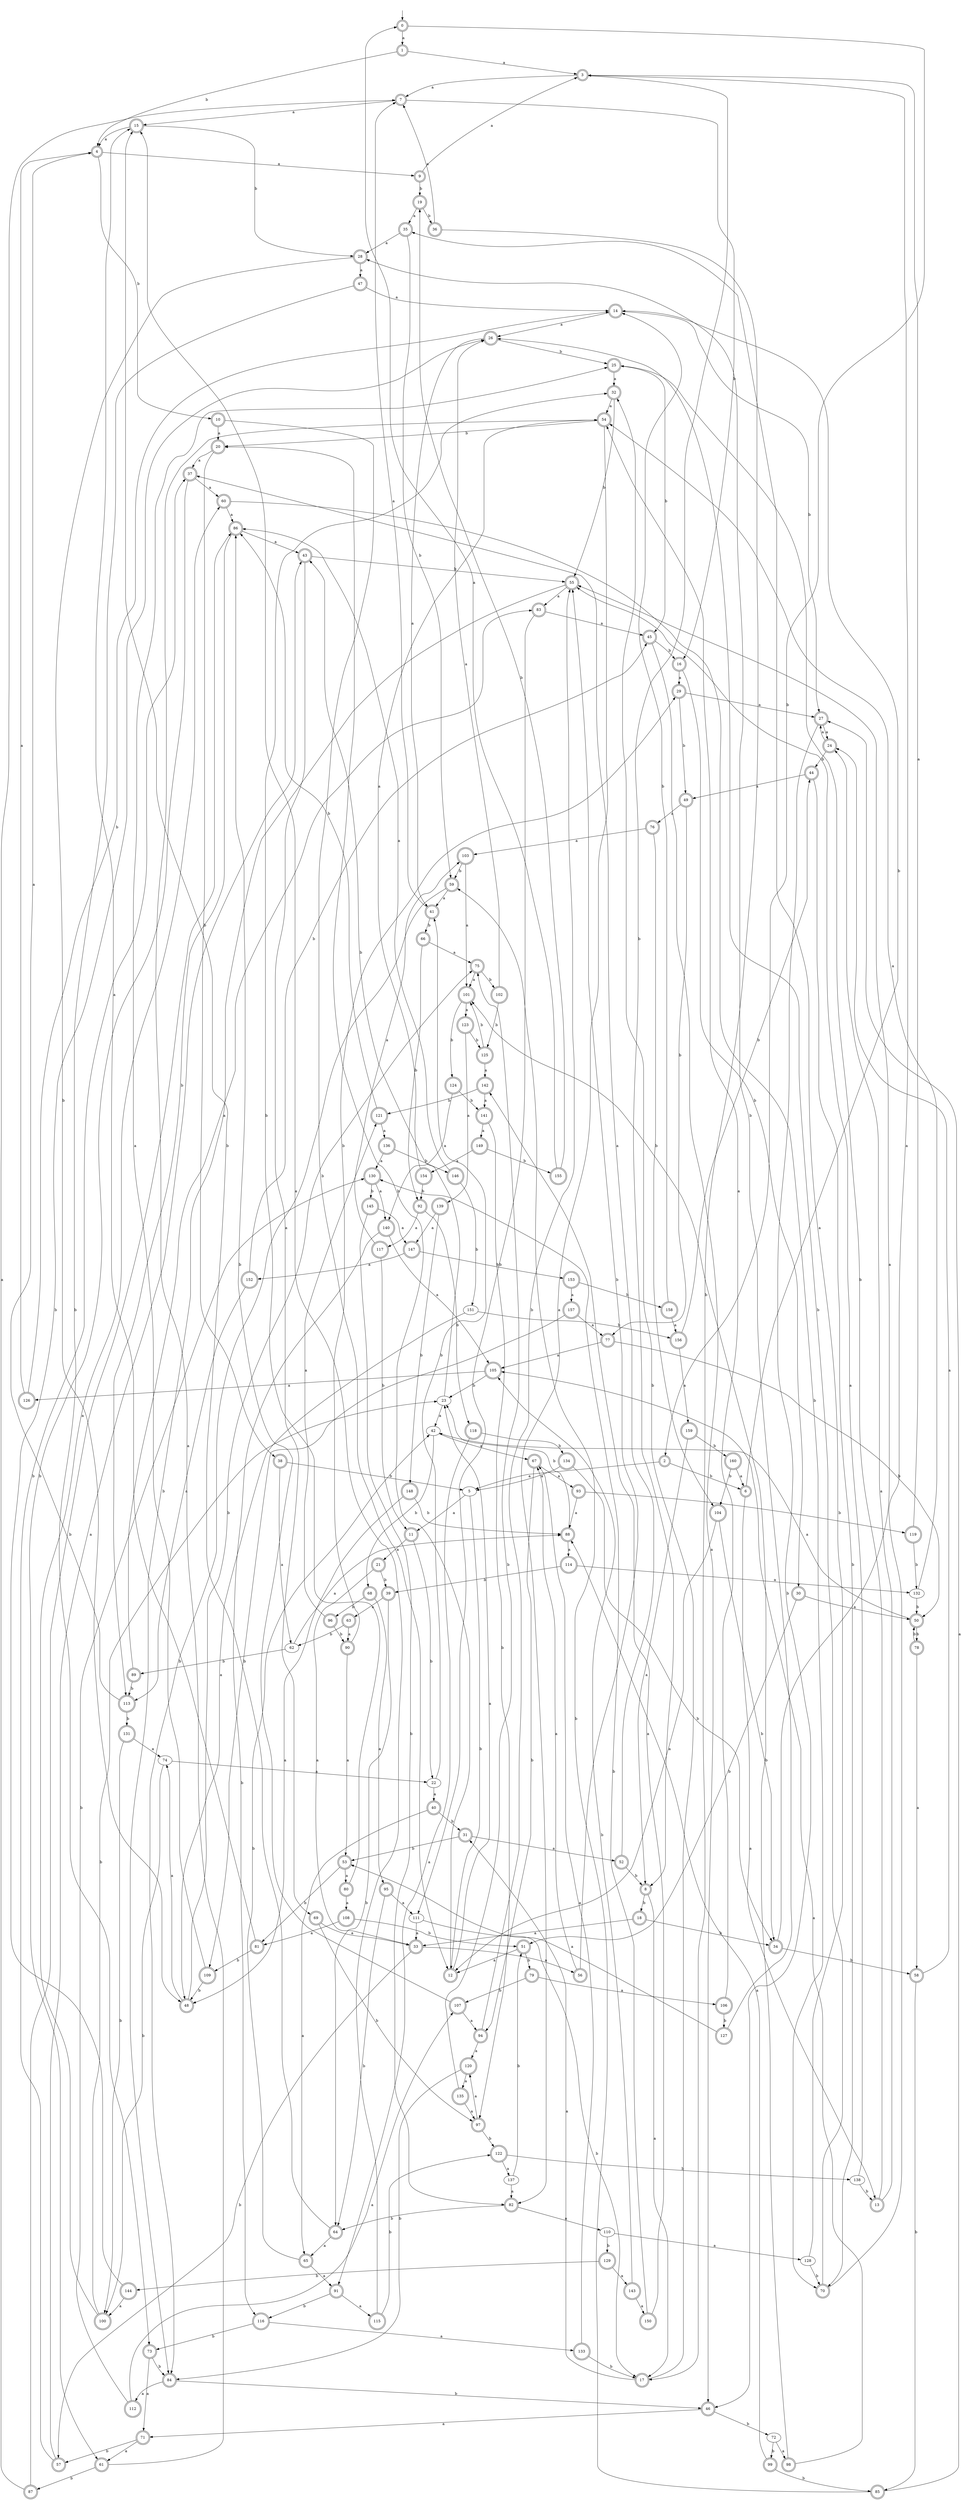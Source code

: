 digraph RandomDFA {
  __start0 [label="", shape=none];
  __start0 -> 0 [label=""];
  0 [shape=circle] [shape=doublecircle]
  0 -> 1 [label="a"]
  0 -> 2 [label="b"]
  1 [shape=doublecircle]
  1 -> 3 [label="a"]
  1 -> 4 [label="b"]
  2 [shape=doublecircle]
  2 -> 5 [label="a"]
  2 -> 6 [label="b"]
  3 [shape=doublecircle]
  3 -> 7 [label="a"]
  3 -> 8 [label="b"]
  4 [shape=doublecircle]
  4 -> 9 [label="a"]
  4 -> 10 [label="b"]
  5
  5 -> 11 [label="a"]
  5 -> 12 [label="b"]
  6 [shape=doublecircle]
  6 -> 13 [label="a"]
  6 -> 14 [label="b"]
  7 [shape=doublecircle]
  7 -> 15 [label="a"]
  7 -> 16 [label="b"]
  8 [shape=doublecircle]
  8 -> 17 [label="a"]
  8 -> 18 [label="b"]
  9 [shape=doublecircle]
  9 -> 3 [label="a"]
  9 -> 19 [label="b"]
  10 [shape=doublecircle]
  10 -> 20 [label="a"]
  10 -> 12 [label="b"]
  11 [shape=doublecircle]
  11 -> 21 [label="a"]
  11 -> 22 [label="b"]
  12 [shape=doublecircle]
  12 -> 23 [label="a"]
  12 -> 20 [label="b"]
  13 [shape=doublecircle]
  13 -> 24 [label="a"]
  13 -> 25 [label="b"]
  14 [shape=doublecircle]
  14 -> 26 [label="a"]
  14 -> 27 [label="b"]
  15 [shape=doublecircle]
  15 -> 4 [label="a"]
  15 -> 28 [label="b"]
  16 [shape=doublecircle]
  16 -> 29 [label="a"]
  16 -> 30 [label="b"]
  17 [shape=doublecircle]
  17 -> 31 [label="a"]
  17 -> 32 [label="b"]
  18 [shape=doublecircle]
  18 -> 33 [label="a"]
  18 -> 34 [label="b"]
  19 [shape=doublecircle]
  19 -> 35 [label="a"]
  19 -> 36 [label="b"]
  20 [shape=doublecircle]
  20 -> 37 [label="a"]
  20 -> 38 [label="b"]
  21 [shape=doublecircle]
  21 -> 33 [label="a"]
  21 -> 39 [label="b"]
  22
  22 -> 40 [label="a"]
  22 -> 41 [label="b"]
  23
  23 -> 42 [label="a"]
  23 -> 43 [label="b"]
  24 [shape=doublecircle]
  24 -> 27 [label="a"]
  24 -> 44 [label="b"]
  25 [shape=doublecircle]
  25 -> 32 [label="a"]
  25 -> 45 [label="b"]
  26 [shape=doublecircle]
  26 -> 41 [label="a"]
  26 -> 25 [label="b"]
  27 [shape=doublecircle]
  27 -> 24 [label="a"]
  27 -> 46 [label="b"]
  28 [shape=doublecircle]
  28 -> 47 [label="a"]
  28 -> 48 [label="b"]
  29 [shape=doublecircle]
  29 -> 27 [label="a"]
  29 -> 49 [label="b"]
  30 [shape=doublecircle]
  30 -> 50 [label="a"]
  30 -> 51 [label="b"]
  31 [shape=doublecircle]
  31 -> 52 [label="a"]
  31 -> 53 [label="b"]
  32 [shape=doublecircle]
  32 -> 54 [label="a"]
  32 -> 55 [label="b"]
  33 [shape=doublecircle]
  33 -> 56 [label="a"]
  33 -> 57 [label="b"]
  34 [shape=doublecircle]
  34 -> 55 [label="a"]
  34 -> 58 [label="b"]
  35 [shape=doublecircle]
  35 -> 28 [label="a"]
  35 -> 59 [label="b"]
  36 [shape=doublecircle]
  36 -> 7 [label="a"]
  36 -> 17 [label="b"]
  37 [shape=doublecircle]
  37 -> 60 [label="a"]
  37 -> 61 [label="b"]
  38 [shape=doublecircle]
  38 -> 62 [label="a"]
  38 -> 5 [label="b"]
  39 [shape=doublecircle]
  39 -> 63 [label="a"]
  39 -> 64 [label="b"]
  40 [shape=doublecircle]
  40 -> 65 [label="a"]
  40 -> 31 [label="b"]
  41 [shape=doublecircle]
  41 -> 7 [label="a"]
  41 -> 66 [label="b"]
  42
  42 -> 67 [label="a"]
  42 -> 68 [label="b"]
  43 [shape=doublecircle]
  43 -> 69 [label="a"]
  43 -> 55 [label="b"]
  44 [shape=doublecircle]
  44 -> 49 [label="a"]
  44 -> 70 [label="b"]
  45 [shape=doublecircle]
  45 -> 46 [label="a"]
  45 -> 16 [label="b"]
  46 [shape=doublecircle]
  46 -> 71 [label="a"]
  46 -> 72 [label="b"]
  47 [shape=doublecircle]
  47 -> 14 [label="a"]
  47 -> 73 [label="b"]
  48 [shape=doublecircle]
  48 -> 74 [label="a"]
  48 -> 75 [label="b"]
  49 [shape=doublecircle]
  49 -> 76 [label="a"]
  49 -> 77 [label="b"]
  50 [shape=doublecircle]
  50 -> 42 [label="a"]
  50 -> 78 [label="b"]
  51 [shape=doublecircle]
  51 -> 12 [label="a"]
  51 -> 79 [label="b"]
  52 [shape=doublecircle]
  52 -> 37 [label="a"]
  52 -> 8 [label="b"]
  53 [shape=doublecircle]
  53 -> 80 [label="a"]
  53 -> 81 [label="b"]
  54 [shape=doublecircle]
  54 -> 82 [label="a"]
  54 -> 20 [label="b"]
  55 [shape=doublecircle]
  55 -> 83 [label="a"]
  55 -> 84 [label="b"]
  56 [shape=doublecircle]
  56 -> 67 [label="a"]
  56 -> 55 [label="b"]
  57 [shape=doublecircle]
  57 -> 43 [label="a"]
  57 -> 37 [label="b"]
  58 [shape=doublecircle]
  58 -> 24 [label="a"]
  58 -> 85 [label="b"]
  59 [shape=doublecircle]
  59 -> 41 [label="a"]
  59 -> 84 [label="b"]
  60 [shape=doublecircle]
  60 -> 86 [label="a"]
  60 -> 70 [label="b"]
  61 [shape=doublecircle]
  61 -> 54 [label="a"]
  61 -> 87 [label="b"]
  62
  62 -> 88 [label="a"]
  62 -> 89 [label="b"]
  63 [shape=doublecircle]
  63 -> 90 [label="a"]
  63 -> 62 [label="b"]
  64 [shape=doublecircle]
  64 -> 65 [label="a"]
  64 -> 15 [label="b"]
  65 [shape=doublecircle]
  65 -> 91 [label="a"]
  65 -> 42 [label="b"]
  66 [shape=doublecircle]
  66 -> 75 [label="a"]
  66 -> 92 [label="b"]
  67 [shape=doublecircle]
  67 -> 93 [label="a"]
  67 -> 94 [label="b"]
  68 [shape=doublecircle]
  68 -> 95 [label="a"]
  68 -> 96 [label="b"]
  69 [shape=doublecircle]
  69 -> 33 [label="a"]
  69 -> 97 [label="b"]
  70 [shape=doublecircle]
  70 -> 3 [label="a"]
  70 -> 26 [label="b"]
  71 [shape=doublecircle]
  71 -> 61 [label="a"]
  71 -> 57 [label="b"]
  72
  72 -> 98 [label="a"]
  72 -> 99 [label="b"]
  73 [shape=doublecircle]
  73 -> 71 [label="a"]
  73 -> 84 [label="b"]
  74
  74 -> 22 [label="a"]
  74 -> 100 [label="b"]
  75 [shape=doublecircle]
  75 -> 101 [label="a"]
  75 -> 102 [label="b"]
  76 [shape=doublecircle]
  76 -> 103 [label="a"]
  76 -> 104 [label="b"]
  77 [shape=doublecircle]
  77 -> 105 [label="a"]
  77 -> 50 [label="b"]
  78 [shape=doublecircle]
  78 -> 58 [label="a"]
  78 -> 50 [label="b"]
  79 [shape=doublecircle]
  79 -> 106 [label="a"]
  79 -> 107 [label="b"]
  80 [shape=doublecircle]
  80 -> 108 [label="a"]
  80 -> 32 [label="b"]
  81 [shape=doublecircle]
  81 -> 15 [label="a"]
  81 -> 109 [label="b"]
  82 [shape=doublecircle]
  82 -> 110 [label="a"]
  82 -> 64 [label="b"]
  83 [shape=doublecircle]
  83 -> 45 [label="a"]
  83 -> 111 [label="b"]
  84 [shape=doublecircle]
  84 -> 112 [label="a"]
  84 -> 46 [label="b"]
  85 [shape=doublecircle]
  85 -> 27 [label="a"]
  85 -> 59 [label="b"]
  86 [shape=doublecircle]
  86 -> 43 [label="a"]
  86 -> 113 [label="b"]
  87 [shape=doublecircle]
  87 -> 7 [label="a"]
  87 -> 86 [label="b"]
  88 [shape=doublecircle]
  88 -> 114 [label="a"]
  88 -> 23 [label="b"]
  89 [shape=doublecircle]
  89 -> 83 [label="a"]
  89 -> 113 [label="b"]
  90 [shape=doublecircle]
  90 -> 53 [label="a"]
  90 -> 29 [label="b"]
  91 [shape=doublecircle]
  91 -> 115 [label="a"]
  91 -> 116 [label="b"]
  92 [shape=doublecircle]
  92 -> 117 [label="a"]
  92 -> 118 [label="b"]
  93 [shape=doublecircle]
  93 -> 88 [label="a"]
  93 -> 119 [label="b"]
  94 [shape=doublecircle]
  94 -> 120 [label="a"]
  94 -> 55 [label="b"]
  95 [shape=doublecircle]
  95 -> 111 [label="a"]
  95 -> 64 [label="b"]
  96 [shape=doublecircle]
  96 -> 121 [label="a"]
  96 -> 90 [label="b"]
  97 [shape=doublecircle]
  97 -> 120 [label="a"]
  97 -> 122 [label="b"]
  98 [shape=doublecircle]
  98 -> 105 [label="a"]
  98 -> 101 [label="b"]
  99 [shape=doublecircle]
  99 -> 88 [label="a"]
  99 -> 85 [label="b"]
  100 [shape=doublecircle]
  100 -> 60 [label="a"]
  100 -> 23 [label="b"]
  101 [shape=doublecircle]
  101 -> 123 [label="a"]
  101 -> 124 [label="b"]
  102 [shape=doublecircle]
  102 -> 26 [label="a"]
  102 -> 125 [label="b"]
  103 [shape=doublecircle]
  103 -> 101 [label="a"]
  103 -> 59 [label="b"]
  104 [shape=doublecircle]
  104 -> 12 [label="a"]
  104 -> 34 [label="b"]
  105 [shape=doublecircle]
  105 -> 126 [label="a"]
  105 -> 23 [label="b"]
  106 [shape=doublecircle]
  106 -> 54 [label="a"]
  106 -> 127 [label="b"]
  107 [shape=doublecircle]
  107 -> 94 [label="a"]
  107 -> 86 [label="b"]
  108 [shape=doublecircle]
  108 -> 81 [label="a"]
  108 -> 51 [label="b"]
  109 [shape=doublecircle]
  109 -> 25 [label="a"]
  109 -> 48 [label="b"]
  110
  110 -> 128 [label="a"]
  110 -> 129 [label="b"]
  111
  111 -> 33 [label="a"]
  111 -> 17 [label="b"]
  112 [shape=doublecircle]
  112 -> 107 [label="a"]
  112 -> 130 [label="b"]
  113 [shape=doublecircle]
  113 -> 4 [label="a"]
  113 -> 131 [label="b"]
  114 [shape=doublecircle]
  114 -> 132 [label="a"]
  114 -> 39 [label="b"]
  115 [shape=doublecircle]
  115 -> 15 [label="a"]
  115 -> 122 [label="b"]
  116 [shape=doublecircle]
  116 -> 133 [label="a"]
  116 -> 73 [label="b"]
  117 [shape=doublecircle]
  117 -> 103 [label="a"]
  117 -> 11 [label="b"]
  118 [shape=doublecircle]
  118 -> 91 [label="a"]
  118 -> 134 [label="b"]
  119 [shape=doublecircle]
  119 -> 3 [label="a"]
  119 -> 132 [label="b"]
  120 [shape=doublecircle]
  120 -> 135 [label="a"]
  120 -> 84 [label="b"]
  121 [shape=doublecircle]
  121 -> 136 [label="a"]
  121 -> 86 [label="b"]
  122 [shape=doublecircle]
  122 -> 137 [label="a"]
  122 -> 138 [label="b"]
  123 [shape=doublecircle]
  123 -> 139 [label="a"]
  123 -> 125 [label="b"]
  124 [shape=doublecircle]
  124 -> 140 [label="a"]
  124 -> 141 [label="b"]
  125 [shape=doublecircle]
  125 -> 142 [label="a"]
  125 -> 101 [label="b"]
  126 [shape=doublecircle]
  126 -> 4 [label="a"]
  126 -> 14 [label="b"]
  127 [shape=doublecircle]
  127 -> 53 [label="a"]
  127 -> 28 [label="b"]
  128
  128 -> 35 [label="a"]
  128 -> 70 [label="b"]
  129 [shape=doublecircle]
  129 -> 143 [label="a"]
  129 -> 144 [label="b"]
  130 [shape=doublecircle]
  130 -> 140 [label="a"]
  130 -> 145 [label="b"]
  131 [shape=doublecircle]
  131 -> 74 [label="a"]
  131 -> 100 [label="b"]
  132
  132 -> 54 [label="a"]
  132 -> 50 [label="b"]
  133 [shape=doublecircle]
  133 -> 67 [label="a"]
  133 -> 17 [label="b"]
  134 [shape=doublecircle]
  134 -> 5 [label="a"]
  134 -> 34 [label="b"]
  135 [shape=doublecircle]
  135 -> 97 [label="a"]
  135 -> 75 [label="b"]
  136 [shape=doublecircle]
  136 -> 130 [label="a"]
  136 -> 146 [label="b"]
  137
  137 -> 82 [label="a"]
  137 -> 51 [label="b"]
  138
  138 -> 55 [label="a"]
  138 -> 13 [label="b"]
  139 [shape=doublecircle]
  139 -> 147 [label="a"]
  139 -> 148 [label="b"]
  140 [shape=doublecircle]
  140 -> 105 [label="a"]
  140 -> 116 [label="b"]
  141 [shape=doublecircle]
  141 -> 149 [label="a"]
  141 -> 97 [label="b"]
  142 [shape=doublecircle]
  142 -> 141 [label="a"]
  142 -> 121 [label="b"]
  143 [shape=doublecircle]
  143 -> 150 [label="a"]
  143 -> 105 [label="b"]
  144 [shape=doublecircle]
  144 -> 100 [label="a"]
  144 -> 26 [label="b"]
  145 [shape=doublecircle]
  145 -> 147 [label="a"]
  145 -> 82 [label="b"]
  146 [shape=doublecircle]
  146 -> 86 [label="a"]
  146 -> 151 [label="b"]
  147 [shape=doublecircle]
  147 -> 152 [label="a"]
  147 -> 153 [label="b"]
  148 [shape=doublecircle]
  148 -> 48 [label="a"]
  148 -> 88 [label="b"]
  149 [shape=doublecircle]
  149 -> 154 [label="a"]
  149 -> 155 [label="b"]
  150 [shape=doublecircle]
  150 -> 142 [label="a"]
  150 -> 130 [label="b"]
  151
  151 -> 48 [label="a"]
  151 -> 156 [label="b"]
  152 [shape=doublecircle]
  152 -> 113 [label="a"]
  152 -> 45 [label="b"]
  153 [shape=doublecircle]
  153 -> 157 [label="a"]
  153 -> 158 [label="b"]
  154 [shape=doublecircle]
  154 -> 54 [label="a"]
  154 -> 92 [label="b"]
  155 [shape=doublecircle]
  155 -> 0 [label="a"]
  155 -> 19 [label="b"]
  156 [shape=doublecircle]
  156 -> 159 [label="a"]
  156 -> 44 [label="b"]
  157 [shape=doublecircle]
  157 -> 77 [label="a"]
  157 -> 109 [label="b"]
  158 [shape=doublecircle]
  158 -> 156 [label="a"]
  158 -> 14 [label="b"]
  159 [shape=doublecircle]
  159 -> 8 [label="a"]
  159 -> 160 [label="b"]
  160 [shape=doublecircle]
  160 -> 6 [label="a"]
  160 -> 104 [label="b"]
}
